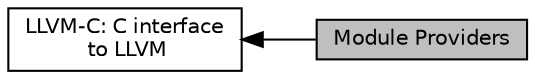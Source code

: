 digraph "Module Providers"
{
 // LATEX_PDF_SIZE
  bgcolor="transparent";
  edge [fontname="Helvetica",fontsize="10",labelfontname="Helvetica",labelfontsize="10"];
  node [fontname="Helvetica",fontsize="10",shape="box"];
  rankdir=LR;
  Node2 [label="LLVM-C: C interface\l to LLVM",height=0.2,width=0.4,color="black",URL="$group__LLVMC.html",tooltip="This module exposes parts of the LLVM library as a C API."];
  Node1 [label="Module Providers",height=0.2,width=0.4,color="black", fillcolor="grey75", style="filled", fontcolor="black",tooltip=" "];
  Node2->Node1 [shape=plaintext, dir="back", style="solid"];
}
